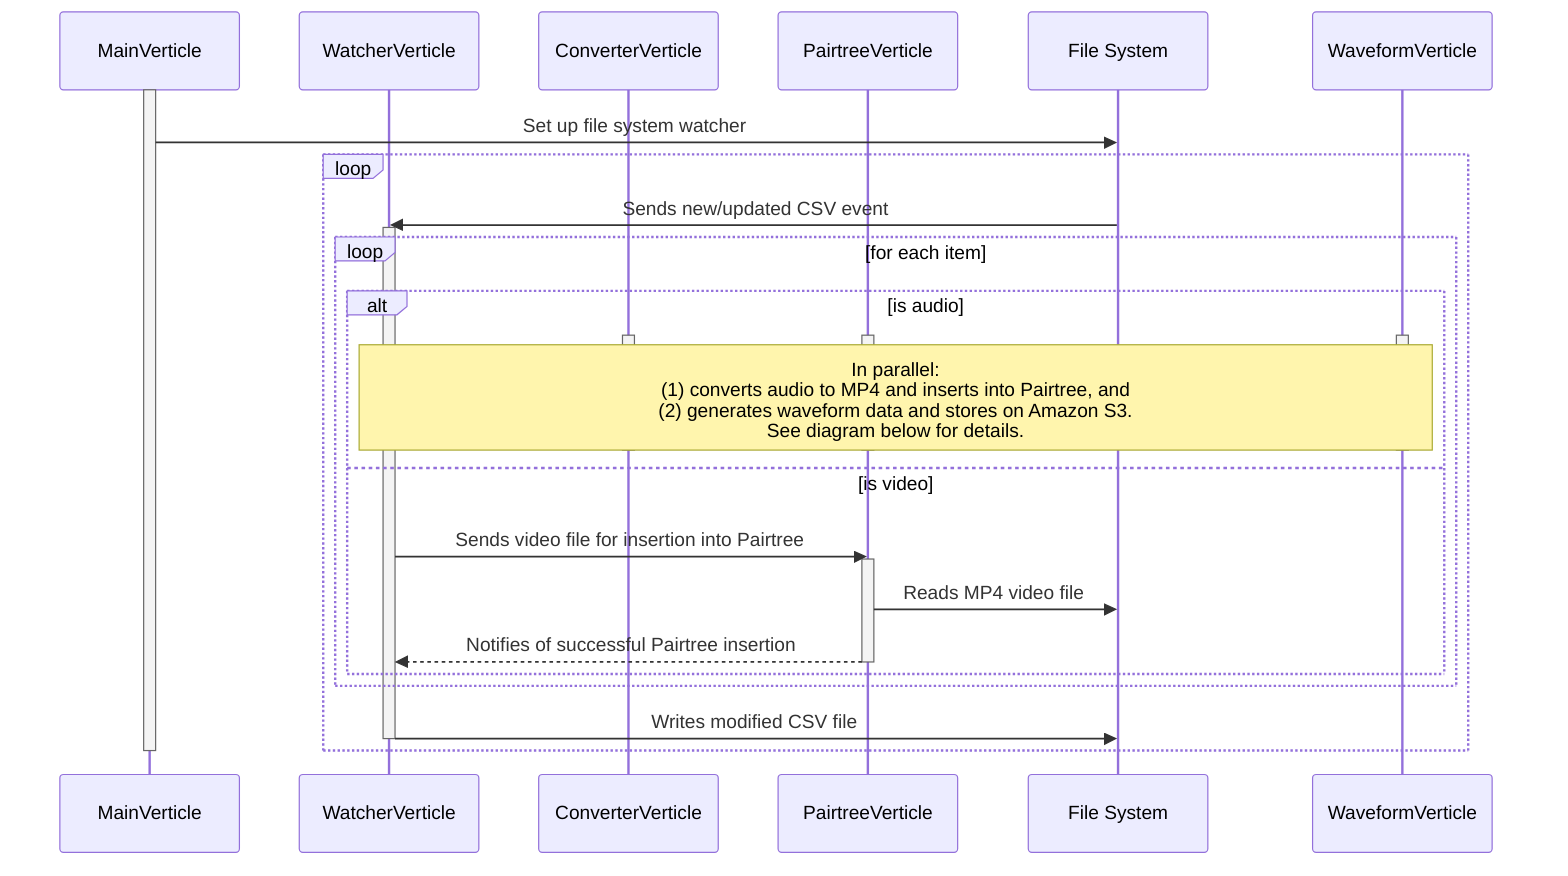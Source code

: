 sequenceDiagram

    participant MainVerticle;
    participant WatcherVerticle;
    participant ConverterVerticle;
    participant PairtreeVerticle;
    participant File System;
    participant WaveformVerticle;

    activate MainVerticle

    MainVerticle->>File System: Set up file system watcher

    loop
        File System->>WatcherVerticle: Sends new/updated CSV event
        activate WatcherVerticle

        loop for each item
            alt is audio
                activate ConverterVerticle
                activate PairtreeVerticle
                activate WaveformVerticle

                note over WatcherVerticle,WaveformVerticle: In parallel:<br>(1) converts audio to MP4 and inserts into Pairtree, and<br>(2) generates waveform data and stores on Amazon S3.<br>See diagram below for details.

                deactivate ConverterVerticle
                deactivate PairtreeVerticle
                deactivate WaveformVerticle
            else is video
                WatcherVerticle->>PairtreeVerticle: Sends video file for insertion into Pairtree
                activate PairtreeVerticle

                PairtreeVerticle->>File System: Reads MP4 video file
                PairtreeVerticle-->>WatcherVerticle: Notifies of successful Pairtree insertion
                deactivate PairtreeVerticle
            end
        end

        WatcherVerticle->>File System: Writes modified CSV file
        deactivate WatcherVerticle
    end

    deactivate MainVerticle